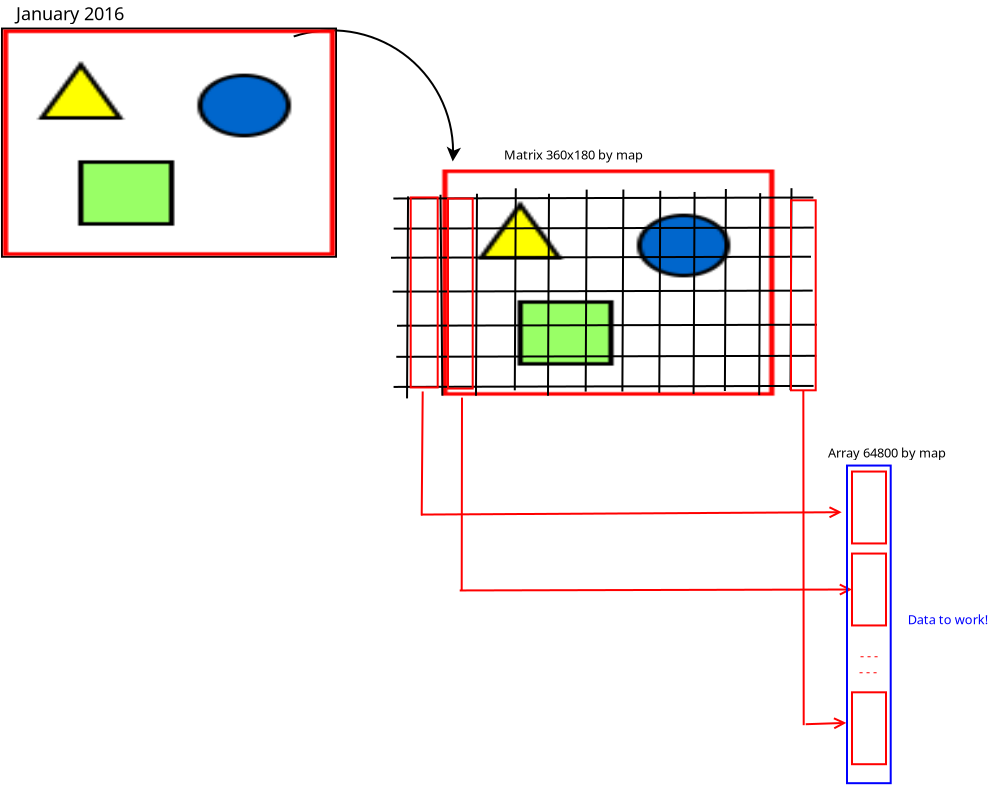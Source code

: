 <?xml version="1.0" encoding="UTF-8"?>
<dia:diagram xmlns:dia="http://www.lysator.liu.se/~alla/dia/">
  <dia:layer name="Fondo" visible="true" active="true">
    <dia:object type="Standard - Image" version="0" id="O0">
      <dia:attribute name="obj_pos">
        <dia:point val="12.75,9"/>
      </dia:attribute>
      <dia:attribute name="obj_bb">
        <dia:rectangle val="12.7,8.95;29.4,20.359"/>
      </dia:attribute>
      <dia:attribute name="elem_corner">
        <dia:point val="12.75,9"/>
      </dia:attribute>
      <dia:attribute name="elem_width">
        <dia:real val="16.6"/>
      </dia:attribute>
      <dia:attribute name="elem_height">
        <dia:real val="11.309"/>
      </dia:attribute>
      <dia:attribute name="draw_border">
        <dia:boolean val="false"/>
      </dia:attribute>
      <dia:attribute name="keep_aspect">
        <dia:boolean val="true"/>
      </dia:attribute>
      <dia:attribute name="file">
        <dia:string>#mapa.jpg#</dia:string>
      </dia:attribute>
    </dia:object>
    <dia:object type="Standard - Line" version="0" id="O1">
      <dia:attribute name="obj_pos">
        <dia:point val="10.3,10.45"/>
      </dia:attribute>
      <dia:attribute name="obj_bb">
        <dia:rectangle val="10.25,10.35;31.35,10.5"/>
      </dia:attribute>
      <dia:attribute name="conn_endpoints">
        <dia:point val="10.3,10.45"/>
        <dia:point val="31.3,10.4"/>
      </dia:attribute>
      <dia:attribute name="numcp">
        <dia:int val="1"/>
      </dia:attribute>
    </dia:object>
    <dia:object type="Standard - Line" version="0" id="O2">
      <dia:attribute name="obj_pos">
        <dia:point val="10.315,11.955"/>
      </dia:attribute>
      <dia:attribute name="obj_bb">
        <dia:rectangle val="10.265,11.855;31.365,12.005"/>
      </dia:attribute>
      <dia:attribute name="conn_endpoints">
        <dia:point val="10.315,11.955"/>
        <dia:point val="31.315,11.905"/>
      </dia:attribute>
      <dia:attribute name="numcp">
        <dia:int val="1"/>
      </dia:attribute>
    </dia:object>
    <dia:object type="Standard - Line" version="0" id="O3">
      <dia:attribute name="obj_pos">
        <dia:point val="10.18,13.41"/>
      </dia:attribute>
      <dia:attribute name="obj_bb">
        <dia:rectangle val="10.13,13.31;31.23,13.46"/>
      </dia:attribute>
      <dia:attribute name="conn_endpoints">
        <dia:point val="10.18,13.41"/>
        <dia:point val="31.18,13.36"/>
      </dia:attribute>
      <dia:attribute name="numcp">
        <dia:int val="1"/>
      </dia:attribute>
    </dia:object>
    <dia:object type="Standard - Line" version="0" id="O4">
      <dia:attribute name="obj_pos">
        <dia:point val="10.265,15.105"/>
      </dia:attribute>
      <dia:attribute name="obj_bb">
        <dia:rectangle val="10.215,15.005;31.315,15.155"/>
      </dia:attribute>
      <dia:attribute name="conn_endpoints">
        <dia:point val="10.265,15.105"/>
        <dia:point val="31.265,15.055"/>
      </dia:attribute>
      <dia:attribute name="numcp">
        <dia:int val="1"/>
      </dia:attribute>
    </dia:object>
    <dia:object type="Standard - Line" version="0" id="O5">
      <dia:attribute name="obj_pos">
        <dia:point val="10.48,16.81"/>
      </dia:attribute>
      <dia:attribute name="obj_bb">
        <dia:rectangle val="10.43,16.71;31.53,16.86"/>
      </dia:attribute>
      <dia:attribute name="conn_endpoints">
        <dia:point val="10.48,16.81"/>
        <dia:point val="31.48,16.76"/>
      </dia:attribute>
      <dia:attribute name="numcp">
        <dia:int val="1"/>
      </dia:attribute>
    </dia:object>
    <dia:object type="Standard - Line" version="0" id="O6">
      <dia:attribute name="obj_pos">
        <dia:point val="10.445,18.365"/>
      </dia:attribute>
      <dia:attribute name="obj_bb">
        <dia:rectangle val="10.395,18.265;31.495,18.415"/>
      </dia:attribute>
      <dia:attribute name="conn_endpoints">
        <dia:point val="10.445,18.365"/>
        <dia:point val="31.445,18.315"/>
      </dia:attribute>
      <dia:attribute name="numcp">
        <dia:int val="1"/>
      </dia:attribute>
    </dia:object>
    <dia:object type="Standard - Line" version="0" id="O7">
      <dia:attribute name="obj_pos">
        <dia:point val="10.31,19.87"/>
      </dia:attribute>
      <dia:attribute name="obj_bb">
        <dia:rectangle val="10.26,19.77;31.36,19.92"/>
      </dia:attribute>
      <dia:attribute name="conn_endpoints">
        <dia:point val="10.31,19.87"/>
        <dia:point val="31.31,19.82"/>
      </dia:attribute>
      <dia:attribute name="numcp">
        <dia:int val="1"/>
      </dia:attribute>
    </dia:object>
    <dia:object type="Standard - Line" version="0" id="O8">
      <dia:attribute name="obj_pos">
        <dia:point val="21.75,20.1"/>
      </dia:attribute>
      <dia:attribute name="obj_bb">
        <dia:rectangle val="21.7,9.95;21.85,20.15"/>
      </dia:attribute>
      <dia:attribute name="conn_endpoints">
        <dia:point val="21.75,20.1"/>
        <dia:point val="21.8,10"/>
      </dia:attribute>
      <dia:attribute name="numcp">
        <dia:int val="1"/>
      </dia:attribute>
    </dia:object>
    <dia:object type="Standard - Line" version="0" id="O9">
      <dia:attribute name="obj_pos">
        <dia:point val="19.915,20.105"/>
      </dia:attribute>
      <dia:attribute name="obj_bb">
        <dia:rectangle val="19.865,9.955;20.015,20.155"/>
      </dia:attribute>
      <dia:attribute name="conn_endpoints">
        <dia:point val="19.915,20.105"/>
        <dia:point val="19.965,10.005"/>
      </dia:attribute>
      <dia:attribute name="numcp">
        <dia:int val="1"/>
      </dia:attribute>
    </dia:object>
    <dia:object type="Standard - Line" version="0" id="O10">
      <dia:attribute name="obj_pos">
        <dia:point val="18.03,20.31"/>
      </dia:attribute>
      <dia:attribute name="obj_bb">
        <dia:rectangle val="17.98,10.16;18.131,20.36"/>
      </dia:attribute>
      <dia:attribute name="conn_endpoints">
        <dia:point val="18.03,20.31"/>
        <dia:point val="18.08,10.21"/>
      </dia:attribute>
      <dia:attribute name="numcp">
        <dia:int val="1"/>
      </dia:attribute>
    </dia:object>
    <dia:object type="Standard - Line" version="0" id="O11">
      <dia:attribute name="obj_pos">
        <dia:point val="23.595,20.165"/>
      </dia:attribute>
      <dia:attribute name="obj_bb">
        <dia:rectangle val="23.545,10.015;23.695,20.215"/>
      </dia:attribute>
      <dia:attribute name="conn_endpoints">
        <dia:point val="23.595,20.165"/>
        <dia:point val="23.645,10.065"/>
      </dia:attribute>
      <dia:attribute name="numcp">
        <dia:int val="1"/>
      </dia:attribute>
    </dia:object>
    <dia:object type="Standard - Line" version="0" id="O12">
      <dia:attribute name="obj_pos">
        <dia:point val="25.31,20.22"/>
      </dia:attribute>
      <dia:attribute name="obj_bb">
        <dia:rectangle val="25.26,10.07;25.41,20.27"/>
      </dia:attribute>
      <dia:attribute name="conn_endpoints">
        <dia:point val="25.31,20.22"/>
        <dia:point val="25.36,10.12"/>
      </dia:attribute>
      <dia:attribute name="numcp">
        <dia:int val="1"/>
      </dia:attribute>
    </dia:object>
    <dia:object type="Standard - Line" version="0" id="O13">
      <dia:attribute name="obj_pos">
        <dia:point val="26.875,20.075"/>
      </dia:attribute>
      <dia:attribute name="obj_bb">
        <dia:rectangle val="26.825,9.925;26.976,20.125"/>
      </dia:attribute>
      <dia:attribute name="conn_endpoints">
        <dia:point val="26.875,20.075"/>
        <dia:point val="26.925,9.975"/>
      </dia:attribute>
      <dia:attribute name="numcp">
        <dia:int val="1"/>
      </dia:attribute>
    </dia:object>
    <dia:object type="Standard - Line" version="0" id="O14">
      <dia:attribute name="obj_pos">
        <dia:point val="28.59,20.28"/>
      </dia:attribute>
      <dia:attribute name="obj_bb">
        <dia:rectangle val="28.54,10.13;28.691,20.331"/>
      </dia:attribute>
      <dia:attribute name="conn_endpoints">
        <dia:point val="28.59,20.28"/>
        <dia:point val="28.64,10.18"/>
      </dia:attribute>
      <dia:attribute name="numcp">
        <dia:int val="1"/>
      </dia:attribute>
    </dia:object>
    <dia:object type="Standard - Line" version="0" id="O15">
      <dia:attribute name="obj_pos">
        <dia:point val="30.155,20.035"/>
      </dia:attribute>
      <dia:attribute name="obj_bb">
        <dia:rectangle val="30.105,9.885;30.256,20.085"/>
      </dia:attribute>
      <dia:attribute name="conn_endpoints">
        <dia:point val="30.155,20.035"/>
        <dia:point val="30.205,9.935"/>
      </dia:attribute>
      <dia:attribute name="numcp">
        <dia:int val="1"/>
      </dia:attribute>
    </dia:object>
    <dia:object type="Standard - Line" version="0" id="O16">
      <dia:attribute name="obj_pos">
        <dia:point val="16.37,20.04"/>
      </dia:attribute>
      <dia:attribute name="obj_bb">
        <dia:rectangle val="16.32,9.89;16.471,20.09"/>
      </dia:attribute>
      <dia:attribute name="conn_endpoints">
        <dia:point val="16.37,20.04"/>
        <dia:point val="16.42,9.94"/>
      </dia:attribute>
      <dia:attribute name="numcp">
        <dia:int val="1"/>
      </dia:attribute>
    </dia:object>
    <dia:object type="Standard - Line" version="0" id="O17">
      <dia:attribute name="obj_pos">
        <dia:point val="14.43,20.31"/>
      </dia:attribute>
      <dia:attribute name="obj_bb">
        <dia:rectangle val="14.38,10.16;14.53,20.36"/>
      </dia:attribute>
      <dia:attribute name="conn_endpoints">
        <dia:point val="14.43,20.31"/>
        <dia:point val="14.48,10.21"/>
      </dia:attribute>
      <dia:attribute name="numcp">
        <dia:int val="1"/>
      </dia:attribute>
    </dia:object>
    <dia:object type="Standard - Line" version="0" id="O18">
      <dia:attribute name="obj_pos">
        <dia:point val="12.75,20.309"/>
      </dia:attribute>
      <dia:attribute name="obj_bb">
        <dia:rectangle val="12.606,10.211;12.8,20.359"/>
      </dia:attribute>
      <dia:attribute name="conn_endpoints">
        <dia:point val="12.75,20.309"/>
        <dia:point val="12.656,10.261"/>
      </dia:attribute>
      <dia:attribute name="numcp">
        <dia:int val="1"/>
      </dia:attribute>
      <dia:connections>
        <dia:connection handle="0" to="O0" connection="5"/>
      </dia:connections>
    </dia:object>
    <dia:object type="Standard - Line" version="0" id="O19">
      <dia:attribute name="obj_pos">
        <dia:point val="10.983,20.445"/>
      </dia:attribute>
      <dia:attribute name="obj_bb">
        <dia:rectangle val="10.933,10.295;11.084,20.495"/>
      </dia:attribute>
      <dia:attribute name="conn_endpoints">
        <dia:point val="10.983,20.445"/>
        <dia:point val="11.033,10.345"/>
      </dia:attribute>
      <dia:attribute name="numcp">
        <dia:int val="1"/>
      </dia:attribute>
    </dia:object>
    <dia:object type="Standard - Arc" version="0" id="O20">
      <dia:attribute name="obj_pos">
        <dia:point val="5.316,2.347"/>
      </dia:attribute>
      <dia:attribute name="obj_bb">
        <dia:rectangle val="5.246,1.993;13.684,8.668"/>
      </dia:attribute>
      <dia:attribute name="conn_endpoints">
        <dia:point val="5.316,2.347"/>
        <dia:point val="13.266,8.597"/>
      </dia:attribute>
      <dia:attribute name="curve_distance">
        <dia:real val="-2.711"/>
      </dia:attribute>
      <dia:attribute name="end_arrow">
        <dia:enum val="22"/>
      </dia:attribute>
      <dia:attribute name="end_arrow_length">
        <dia:real val="0.5"/>
      </dia:attribute>
      <dia:attribute name="end_arrow_width">
        <dia:real val="0.5"/>
      </dia:attribute>
    </dia:object>
    <dia:object type="Standard - Text" version="1" id="O21">
      <dia:attribute name="obj_pos">
        <dia:point val="15.831,8.497"/>
      </dia:attribute>
      <dia:attribute name="obj_bb">
        <dia:rectangle val="15.831,7.902;23.488,8.65"/>
      </dia:attribute>
      <dia:attribute name="text">
        <dia:composite type="text">
          <dia:attribute name="string">
            <dia:string>#Matrix 360x180 by map#</dia:string>
          </dia:attribute>
          <dia:attribute name="font">
            <dia:font family="sans" style="0" name="Helvetica"/>
          </dia:attribute>
          <dia:attribute name="height">
            <dia:real val="0.8"/>
          </dia:attribute>
          <dia:attribute name="pos">
            <dia:point val="15.831,8.497"/>
          </dia:attribute>
          <dia:attribute name="color">
            <dia:color val="#000000"/>
          </dia:attribute>
          <dia:attribute name="alignment">
            <dia:enum val="0"/>
          </dia:attribute>
        </dia:composite>
      </dia:attribute>
      <dia:attribute name="valign">
        <dia:enum val="3"/>
      </dia:attribute>
    </dia:object>
    <dia:object type="Standard - Image" version="0" id="O22">
      <dia:attribute name="obj_pos">
        <dia:point val="-9.219,2.002"/>
      </dia:attribute>
      <dia:attribute name="obj_bb">
        <dia:rectangle val="-9.269,1.952;7.431,13.361"/>
      </dia:attribute>
      <dia:attribute name="elem_corner">
        <dia:point val="-9.219,2.002"/>
      </dia:attribute>
      <dia:attribute name="elem_width">
        <dia:real val="16.6"/>
      </dia:attribute>
      <dia:attribute name="elem_height">
        <dia:real val="11.309"/>
      </dia:attribute>
      <dia:attribute name="draw_border">
        <dia:boolean val="true"/>
      </dia:attribute>
      <dia:attribute name="keep_aspect">
        <dia:boolean val="true"/>
      </dia:attribute>
      <dia:attribute name="file">
        <dia:string>#mapa.jpg#</dia:string>
      </dia:attribute>
    </dia:object>
    <dia:object type="Standard - Text" version="1" id="O23">
      <dia:attribute name="obj_pos">
        <dia:point val="-1.484,-0.303"/>
      </dia:attribute>
      <dia:attribute name="obj_bb">
        <dia:rectangle val="-1.484,-0.898;-1.484,-0.15"/>
      </dia:attribute>
      <dia:attribute name="text">
        <dia:composite type="text">
          <dia:attribute name="string">
            <dia:string>##</dia:string>
          </dia:attribute>
          <dia:attribute name="font">
            <dia:font family="sans" style="0" name="Helvetica"/>
          </dia:attribute>
          <dia:attribute name="height">
            <dia:real val="0.8"/>
          </dia:attribute>
          <dia:attribute name="pos">
            <dia:point val="-1.484,-0.303"/>
          </dia:attribute>
          <dia:attribute name="color">
            <dia:color val="#000000"/>
          </dia:attribute>
          <dia:attribute name="alignment">
            <dia:enum val="0"/>
          </dia:attribute>
        </dia:composite>
      </dia:attribute>
      <dia:attribute name="valign">
        <dia:enum val="3"/>
      </dia:attribute>
    </dia:object>
    <dia:object type="Standard - Text" version="1" id="O24">
      <dia:attribute name="obj_pos">
        <dia:point val="-8.569,1.542"/>
      </dia:attribute>
      <dia:attribute name="obj_bb">
        <dia:rectangle val="-8.569,0.702;-2.269,1.757"/>
      </dia:attribute>
      <dia:attribute name="text">
        <dia:composite type="text">
          <dia:attribute name="string">
            <dia:string>#January 2016 #</dia:string>
          </dia:attribute>
          <dia:attribute name="font">
            <dia:font family="sans" style="0" name="Helvetica"/>
          </dia:attribute>
          <dia:attribute name="height">
            <dia:real val="1.129"/>
          </dia:attribute>
          <dia:attribute name="pos">
            <dia:point val="-8.569,1.542"/>
          </dia:attribute>
          <dia:attribute name="color">
            <dia:color val="#000000"/>
          </dia:attribute>
          <dia:attribute name="alignment">
            <dia:enum val="0"/>
          </dia:attribute>
        </dia:composite>
      </dia:attribute>
      <dia:attribute name="valign">
        <dia:enum val="3"/>
      </dia:attribute>
    </dia:object>
    <dia:object type="Standard - Text" version="1" id="O25">
      <dia:attribute name="obj_pos">
        <dia:point val="-15.584,4.497"/>
      </dia:attribute>
      <dia:attribute name="obj_bb">
        <dia:rectangle val="-15.584,3.902;-15.584,4.65"/>
      </dia:attribute>
      <dia:attribute name="text">
        <dia:composite type="text">
          <dia:attribute name="string">
            <dia:string>##</dia:string>
          </dia:attribute>
          <dia:attribute name="font">
            <dia:font family="sans" style="0" name="Helvetica"/>
          </dia:attribute>
          <dia:attribute name="height">
            <dia:real val="0.8"/>
          </dia:attribute>
          <dia:attribute name="pos">
            <dia:point val="-15.584,4.497"/>
          </dia:attribute>
          <dia:attribute name="color">
            <dia:color val="#000000"/>
          </dia:attribute>
          <dia:attribute name="alignment">
            <dia:enum val="0"/>
          </dia:attribute>
        </dia:composite>
      </dia:attribute>
      <dia:attribute name="valign">
        <dia:enum val="3"/>
      </dia:attribute>
    </dia:object>
    <dia:object type="Standard - Box" version="0" id="O26">
      <dia:attribute name="obj_pos">
        <dia:point val="11.166,10.397"/>
      </dia:attribute>
      <dia:attribute name="obj_bb">
        <dia:rectangle val="11.116,10.347;12.566,19.947"/>
      </dia:attribute>
      <dia:attribute name="elem_corner">
        <dia:point val="11.166,10.397"/>
      </dia:attribute>
      <dia:attribute name="elem_width">
        <dia:real val="1.35"/>
      </dia:attribute>
      <dia:attribute name="elem_height">
        <dia:real val="9.5"/>
      </dia:attribute>
      <dia:attribute name="border_width">
        <dia:real val="0.1"/>
      </dia:attribute>
      <dia:attribute name="border_color">
        <dia:color val="#ff0000"/>
      </dia:attribute>
      <dia:attribute name="show_background">
        <dia:boolean val="false"/>
      </dia:attribute>
    </dia:object>
    <dia:object type="Standard - Box" version="0" id="O27">
      <dia:attribute name="obj_pos">
        <dia:point val="33.231,24.102"/>
      </dia:attribute>
      <dia:attribute name="obj_bb">
        <dia:rectangle val="33.181,24.052;34.981,27.747"/>
      </dia:attribute>
      <dia:attribute name="elem_corner">
        <dia:point val="33.231,24.102"/>
      </dia:attribute>
      <dia:attribute name="elem_width">
        <dia:real val="1.7"/>
      </dia:attribute>
      <dia:attribute name="elem_height">
        <dia:real val="3.595"/>
      </dia:attribute>
      <dia:attribute name="border_width">
        <dia:real val="0.1"/>
      </dia:attribute>
      <dia:attribute name="border_color">
        <dia:color val="#ff0000"/>
      </dia:attribute>
      <dia:attribute name="show_background">
        <dia:boolean val="false"/>
      </dia:attribute>
    </dia:object>
    <dia:object type="Standard - Box" version="0" id="O28">
      <dia:attribute name="obj_pos">
        <dia:point val="13.031,10.452"/>
      </dia:attribute>
      <dia:attribute name="obj_bb">
        <dia:rectangle val="12.981,10.402;14.316,20.002"/>
      </dia:attribute>
      <dia:attribute name="elem_corner">
        <dia:point val="13.031,10.452"/>
      </dia:attribute>
      <dia:attribute name="elem_width">
        <dia:real val="1.235"/>
      </dia:attribute>
      <dia:attribute name="elem_height">
        <dia:real val="9.5"/>
      </dia:attribute>
      <dia:attribute name="border_width">
        <dia:real val="0.1"/>
      </dia:attribute>
      <dia:attribute name="border_color">
        <dia:color val="#ff0000"/>
      </dia:attribute>
      <dia:attribute name="show_background">
        <dia:boolean val="false"/>
      </dia:attribute>
    </dia:object>
    <dia:object type="Standard - Line" version="0" id="O29">
      <dia:attribute name="obj_pos">
        <dia:point val="11.766,20.097"/>
      </dia:attribute>
      <dia:attribute name="obj_bb">
        <dia:rectangle val="11.665,20.047;11.816,26.348"/>
      </dia:attribute>
      <dia:attribute name="conn_endpoints">
        <dia:point val="11.766,20.097"/>
        <dia:point val="11.716,26.297"/>
      </dia:attribute>
      <dia:attribute name="numcp">
        <dia:int val="1"/>
      </dia:attribute>
      <dia:attribute name="line_color">
        <dia:color val="#ff0000"/>
      </dia:attribute>
    </dia:object>
    <dia:object type="Standard - Box" version="0" id="O30">
      <dia:attribute name="obj_pos">
        <dia:point val="33.231,28.202"/>
      </dia:attribute>
      <dia:attribute name="obj_bb">
        <dia:rectangle val="33.181,28.152;34.981,31.847"/>
      </dia:attribute>
      <dia:attribute name="elem_corner">
        <dia:point val="33.231,28.202"/>
      </dia:attribute>
      <dia:attribute name="elem_width">
        <dia:real val="1.7"/>
      </dia:attribute>
      <dia:attribute name="elem_height">
        <dia:real val="3.595"/>
      </dia:attribute>
      <dia:attribute name="border_width">
        <dia:real val="0.1"/>
      </dia:attribute>
      <dia:attribute name="border_color">
        <dia:color val="#ff0000"/>
      </dia:attribute>
      <dia:attribute name="show_background">
        <dia:boolean val="false"/>
      </dia:attribute>
    </dia:object>
    <dia:object type="Standard - Line" version="0" id="O31">
      <dia:attribute name="obj_pos">
        <dia:point val="13.731,20.403"/>
      </dia:attribute>
      <dia:attribute name="obj_bb">
        <dia:rectangle val="13.666,20.353;13.781,30.097"/>
      </dia:attribute>
      <dia:attribute name="conn_endpoints">
        <dia:point val="13.731,20.403"/>
        <dia:point val="13.716,30.047"/>
      </dia:attribute>
      <dia:attribute name="numcp">
        <dia:int val="1"/>
      </dia:attribute>
      <dia:attribute name="line_color">
        <dia:color val="#ff0000"/>
      </dia:attribute>
    </dia:object>
    <dia:object type="Standard - Line" version="0" id="O32">
      <dia:attribute name="obj_pos">
        <dia:point val="11.681,26.253"/>
      </dia:attribute>
      <dia:attribute name="obj_bb">
        <dia:rectangle val="11.631,25.807;32.828,26.469"/>
      </dia:attribute>
      <dia:attribute name="conn_endpoints">
        <dia:point val="11.681,26.253"/>
        <dia:point val="32.716,26.135"/>
      </dia:attribute>
      <dia:attribute name="numcp">
        <dia:int val="1"/>
      </dia:attribute>
      <dia:attribute name="line_color">
        <dia:color val="#ff0000"/>
      </dia:attribute>
      <dia:attribute name="end_arrow">
        <dia:enum val="1"/>
      </dia:attribute>
      <dia:attribute name="end_arrow_length">
        <dia:real val="0.5"/>
      </dia:attribute>
      <dia:attribute name="end_arrow_width">
        <dia:real val="0.5"/>
      </dia:attribute>
    </dia:object>
    <dia:object type="Standard - Line" version="0" id="O33">
      <dia:attribute name="obj_pos">
        <dia:point val="13.616,30.047"/>
      </dia:attribute>
      <dia:attribute name="obj_bb">
        <dia:rectangle val="13.566,29.67;33.343,30.332"/>
      </dia:attribute>
      <dia:attribute name="conn_endpoints">
        <dia:point val="13.616,30.047"/>
        <dia:point val="33.231,30.0"/>
      </dia:attribute>
      <dia:attribute name="numcp">
        <dia:int val="1"/>
      </dia:attribute>
      <dia:attribute name="line_color">
        <dia:color val="#ff0000"/>
      </dia:attribute>
      <dia:attribute name="end_arrow">
        <dia:enum val="1"/>
      </dia:attribute>
      <dia:attribute name="end_arrow_length">
        <dia:real val="0.5"/>
      </dia:attribute>
      <dia:attribute name="end_arrow_width">
        <dia:real val="0.5"/>
      </dia:attribute>
      <dia:connections>
        <dia:connection handle="1" to="O30" connection="3"/>
      </dia:connections>
    </dia:object>
    <dia:object type="Standard - Text" version="1" id="O34">
      <dia:attribute name="obj_pos">
        <dia:point val="32.031,23.397"/>
      </dia:attribute>
      <dia:attribute name="obj_bb">
        <dia:rectangle val="32.031,22.802;38.611,23.55"/>
      </dia:attribute>
      <dia:attribute name="text">
        <dia:composite type="text">
          <dia:attribute name="string">
            <dia:string>#Array 64800 by map#</dia:string>
          </dia:attribute>
          <dia:attribute name="font">
            <dia:font family="sans" style="0" name="Helvetica"/>
          </dia:attribute>
          <dia:attribute name="height">
            <dia:real val="0.8"/>
          </dia:attribute>
          <dia:attribute name="pos">
            <dia:point val="32.031,23.397"/>
          </dia:attribute>
          <dia:attribute name="color">
            <dia:color val="#000000"/>
          </dia:attribute>
          <dia:attribute name="alignment">
            <dia:enum val="0"/>
          </dia:attribute>
        </dia:composite>
      </dia:attribute>
      <dia:attribute name="valign">
        <dia:enum val="3"/>
      </dia:attribute>
    </dia:object>
    <dia:object type="Standard - Text" version="1" id="O35">
      <dia:attribute name="obj_pos">
        <dia:point val="27.466,22.797"/>
      </dia:attribute>
      <dia:attribute name="obj_bb">
        <dia:rectangle val="27.466,22.202;27.466,22.95"/>
      </dia:attribute>
      <dia:attribute name="text">
        <dia:composite type="text">
          <dia:attribute name="string">
            <dia:string>##</dia:string>
          </dia:attribute>
          <dia:attribute name="font">
            <dia:font family="sans" style="0" name="Helvetica"/>
          </dia:attribute>
          <dia:attribute name="height">
            <dia:real val="0.8"/>
          </dia:attribute>
          <dia:attribute name="pos">
            <dia:point val="27.466,22.797"/>
          </dia:attribute>
          <dia:attribute name="color">
            <dia:color val="#000000"/>
          </dia:attribute>
          <dia:attribute name="alignment">
            <dia:enum val="0"/>
          </dia:attribute>
        </dia:composite>
      </dia:attribute>
      <dia:attribute name="valign">
        <dia:enum val="3"/>
      </dia:attribute>
    </dia:object>
    <dia:object type="Standard - Box" version="0" id="O36">
      <dia:attribute name="obj_pos">
        <dia:point val="30.181,10.54"/>
      </dia:attribute>
      <dia:attribute name="obj_bb">
        <dia:rectangle val="30.131,10.49;31.466,20.09"/>
      </dia:attribute>
      <dia:attribute name="elem_corner">
        <dia:point val="30.181,10.54"/>
      </dia:attribute>
      <dia:attribute name="elem_width">
        <dia:real val="1.235"/>
      </dia:attribute>
      <dia:attribute name="elem_height">
        <dia:real val="9.5"/>
      </dia:attribute>
      <dia:attribute name="border_width">
        <dia:real val="0.1"/>
      </dia:attribute>
      <dia:attribute name="border_color">
        <dia:color val="#ff0000"/>
      </dia:attribute>
      <dia:attribute name="show_background">
        <dia:boolean val="false"/>
      </dia:attribute>
    </dia:object>
    <dia:object type="Standard - Line" version="0" id="O37">
      <dia:attribute name="obj_pos">
        <dia:point val="30.798,20.04"/>
      </dia:attribute>
      <dia:attribute name="obj_bb">
        <dia:rectangle val="30.748,19.99;30.866,36.835"/>
      </dia:attribute>
      <dia:attribute name="conn_endpoints">
        <dia:point val="30.798,20.04"/>
        <dia:point val="30.816,36.785"/>
      </dia:attribute>
      <dia:attribute name="numcp">
        <dia:int val="1"/>
      </dia:attribute>
      <dia:attribute name="line_color">
        <dia:color val="#ff0000"/>
      </dia:attribute>
      <dia:connections>
        <dia:connection handle="0" to="O36" connection="6"/>
      </dia:connections>
    </dia:object>
    <dia:object type="Standard - Line" version="0" id="O38">
      <dia:attribute name="obj_pos">
        <dia:point val="30.916,36.735"/>
      </dia:attribute>
      <dia:attribute name="obj_bb">
        <dia:rectangle val="30.864,36.356;33.058,37.018"/>
      </dia:attribute>
      <dia:attribute name="conn_endpoints">
        <dia:point val="30.916,36.735"/>
        <dia:point val="32.946,36.669"/>
      </dia:attribute>
      <dia:attribute name="numcp">
        <dia:int val="1"/>
      </dia:attribute>
      <dia:attribute name="line_color">
        <dia:color val="#ff0000"/>
      </dia:attribute>
      <dia:attribute name="end_arrow">
        <dia:enum val="1"/>
      </dia:attribute>
      <dia:attribute name="end_arrow_length">
        <dia:real val="0.5"/>
      </dia:attribute>
      <dia:attribute name="end_arrow_width">
        <dia:real val="0.5"/>
      </dia:attribute>
    </dia:object>
    <dia:object type="Standard - Box" version="0" id="O39">
      <dia:attribute name="obj_pos">
        <dia:point val="33.231,35.14"/>
      </dia:attribute>
      <dia:attribute name="obj_bb">
        <dia:rectangle val="33.181,35.09;34.981,38.785"/>
      </dia:attribute>
      <dia:attribute name="elem_corner">
        <dia:point val="33.231,35.14"/>
      </dia:attribute>
      <dia:attribute name="elem_width">
        <dia:real val="1.7"/>
      </dia:attribute>
      <dia:attribute name="elem_height">
        <dia:real val="3.595"/>
      </dia:attribute>
      <dia:attribute name="border_width">
        <dia:real val="0.1"/>
      </dia:attribute>
      <dia:attribute name="border_color">
        <dia:color val="#ff0000"/>
      </dia:attribute>
      <dia:attribute name="show_background">
        <dia:boolean val="false"/>
      </dia:attribute>
    </dia:object>
    <dia:object type="Standard - Text" version="1" id="O40">
      <dia:attribute name="obj_pos">
        <dia:point val="33.631,33.535"/>
      </dia:attribute>
      <dia:attribute name="obj_bb">
        <dia:rectangle val="33.631,32.94;34.928,33.687"/>
      </dia:attribute>
      <dia:attribute name="text">
        <dia:composite type="text">
          <dia:attribute name="string">
            <dia:string>#- - - #</dia:string>
          </dia:attribute>
          <dia:attribute name="font">
            <dia:font family="sans" style="0" name="Helvetica"/>
          </dia:attribute>
          <dia:attribute name="height">
            <dia:real val="0.8"/>
          </dia:attribute>
          <dia:attribute name="pos">
            <dia:point val="33.631,33.535"/>
          </dia:attribute>
          <dia:attribute name="color">
            <dia:color val="#ff0000"/>
          </dia:attribute>
          <dia:attribute name="alignment">
            <dia:enum val="0"/>
          </dia:attribute>
        </dia:composite>
      </dia:attribute>
      <dia:attribute name="valign">
        <dia:enum val="3"/>
      </dia:attribute>
    </dia:object>
    <dia:object type="Standard - Text" version="1" id="O41">
      <dia:attribute name="obj_pos">
        <dia:point val="33.581,34.335"/>
      </dia:attribute>
      <dia:attribute name="obj_bb">
        <dia:rectangle val="33.562,33.721;34.878,34.525"/>
      </dia:attribute>
      <dia:attribute name="text">
        <dia:composite type="text">
          <dia:attribute name="string">
            <dia:string>#- - - #</dia:string>
          </dia:attribute>
          <dia:attribute name="font">
            <dia:font family="sans" style="0" name="Helvetica"/>
          </dia:attribute>
          <dia:attribute name="height">
            <dia:real val="0.8"/>
          </dia:attribute>
          <dia:attribute name="pos">
            <dia:point val="33.581,34.335"/>
          </dia:attribute>
          <dia:attribute name="color">
            <dia:color val="#ff0000"/>
          </dia:attribute>
          <dia:attribute name="alignment">
            <dia:enum val="0"/>
          </dia:attribute>
        </dia:composite>
      </dia:attribute>
      <dia:attribute name="valign">
        <dia:enum val="3"/>
      </dia:attribute>
    </dia:object>
    <dia:object type="Standard - Text" version="1" id="O42">
      <dia:attribute name="obj_pos">
        <dia:point val="20.316,8.147"/>
      </dia:attribute>
      <dia:attribute name="obj_bb">
        <dia:rectangle val="20.316,7.552;20.316,8.3"/>
      </dia:attribute>
      <dia:attribute name="text">
        <dia:composite type="text">
          <dia:attribute name="string">
            <dia:string>##</dia:string>
          </dia:attribute>
          <dia:attribute name="font">
            <dia:font family="sans" style="0" name="Helvetica"/>
          </dia:attribute>
          <dia:attribute name="height">
            <dia:real val="0.8"/>
          </dia:attribute>
          <dia:attribute name="pos">
            <dia:point val="20.316,8.147"/>
          </dia:attribute>
          <dia:attribute name="color">
            <dia:color val="#000000"/>
          </dia:attribute>
          <dia:attribute name="alignment">
            <dia:enum val="0"/>
          </dia:attribute>
        </dia:composite>
      </dia:attribute>
      <dia:attribute name="valign">
        <dia:enum val="3"/>
      </dia:attribute>
    </dia:object>
    <dia:object type="Standard - Box" version="0" id="O43">
      <dia:attribute name="obj_pos">
        <dia:point val="32.981,23.802"/>
      </dia:attribute>
      <dia:attribute name="obj_bb">
        <dia:rectangle val="32.931,23.752;35.216,39.735"/>
      </dia:attribute>
      <dia:attribute name="elem_corner">
        <dia:point val="32.981,23.802"/>
      </dia:attribute>
      <dia:attribute name="elem_width">
        <dia:real val="2.185"/>
      </dia:attribute>
      <dia:attribute name="elem_height">
        <dia:real val="15.882"/>
      </dia:attribute>
      <dia:attribute name="border_width">
        <dia:real val="0.1"/>
      </dia:attribute>
      <dia:attribute name="border_color">
        <dia:color val="#0000ff"/>
      </dia:attribute>
      <dia:attribute name="show_background">
        <dia:boolean val="false"/>
      </dia:attribute>
    </dia:object>
    <dia:object type="Standard - Text" version="1" id="O44">
      <dia:attribute name="obj_pos">
        <dia:point val="36.016,31.735"/>
      </dia:attribute>
      <dia:attribute name="obj_bb">
        <dia:rectangle val="36.016,31.14;40.396,31.887"/>
      </dia:attribute>
      <dia:attribute name="text">
        <dia:composite type="text">
          <dia:attribute name="string">
            <dia:string>#Data to work!#</dia:string>
          </dia:attribute>
          <dia:attribute name="font">
            <dia:font family="sans" style="0" name="Helvetica"/>
          </dia:attribute>
          <dia:attribute name="height">
            <dia:real val="0.8"/>
          </dia:attribute>
          <dia:attribute name="pos">
            <dia:point val="36.016,31.735"/>
          </dia:attribute>
          <dia:attribute name="color">
            <dia:color val="#0000ff"/>
          </dia:attribute>
          <dia:attribute name="alignment">
            <dia:enum val="0"/>
          </dia:attribute>
        </dia:composite>
      </dia:attribute>
      <dia:attribute name="valign">
        <dia:enum val="3"/>
      </dia:attribute>
    </dia:object>
  </dia:layer>
</dia:diagram>
